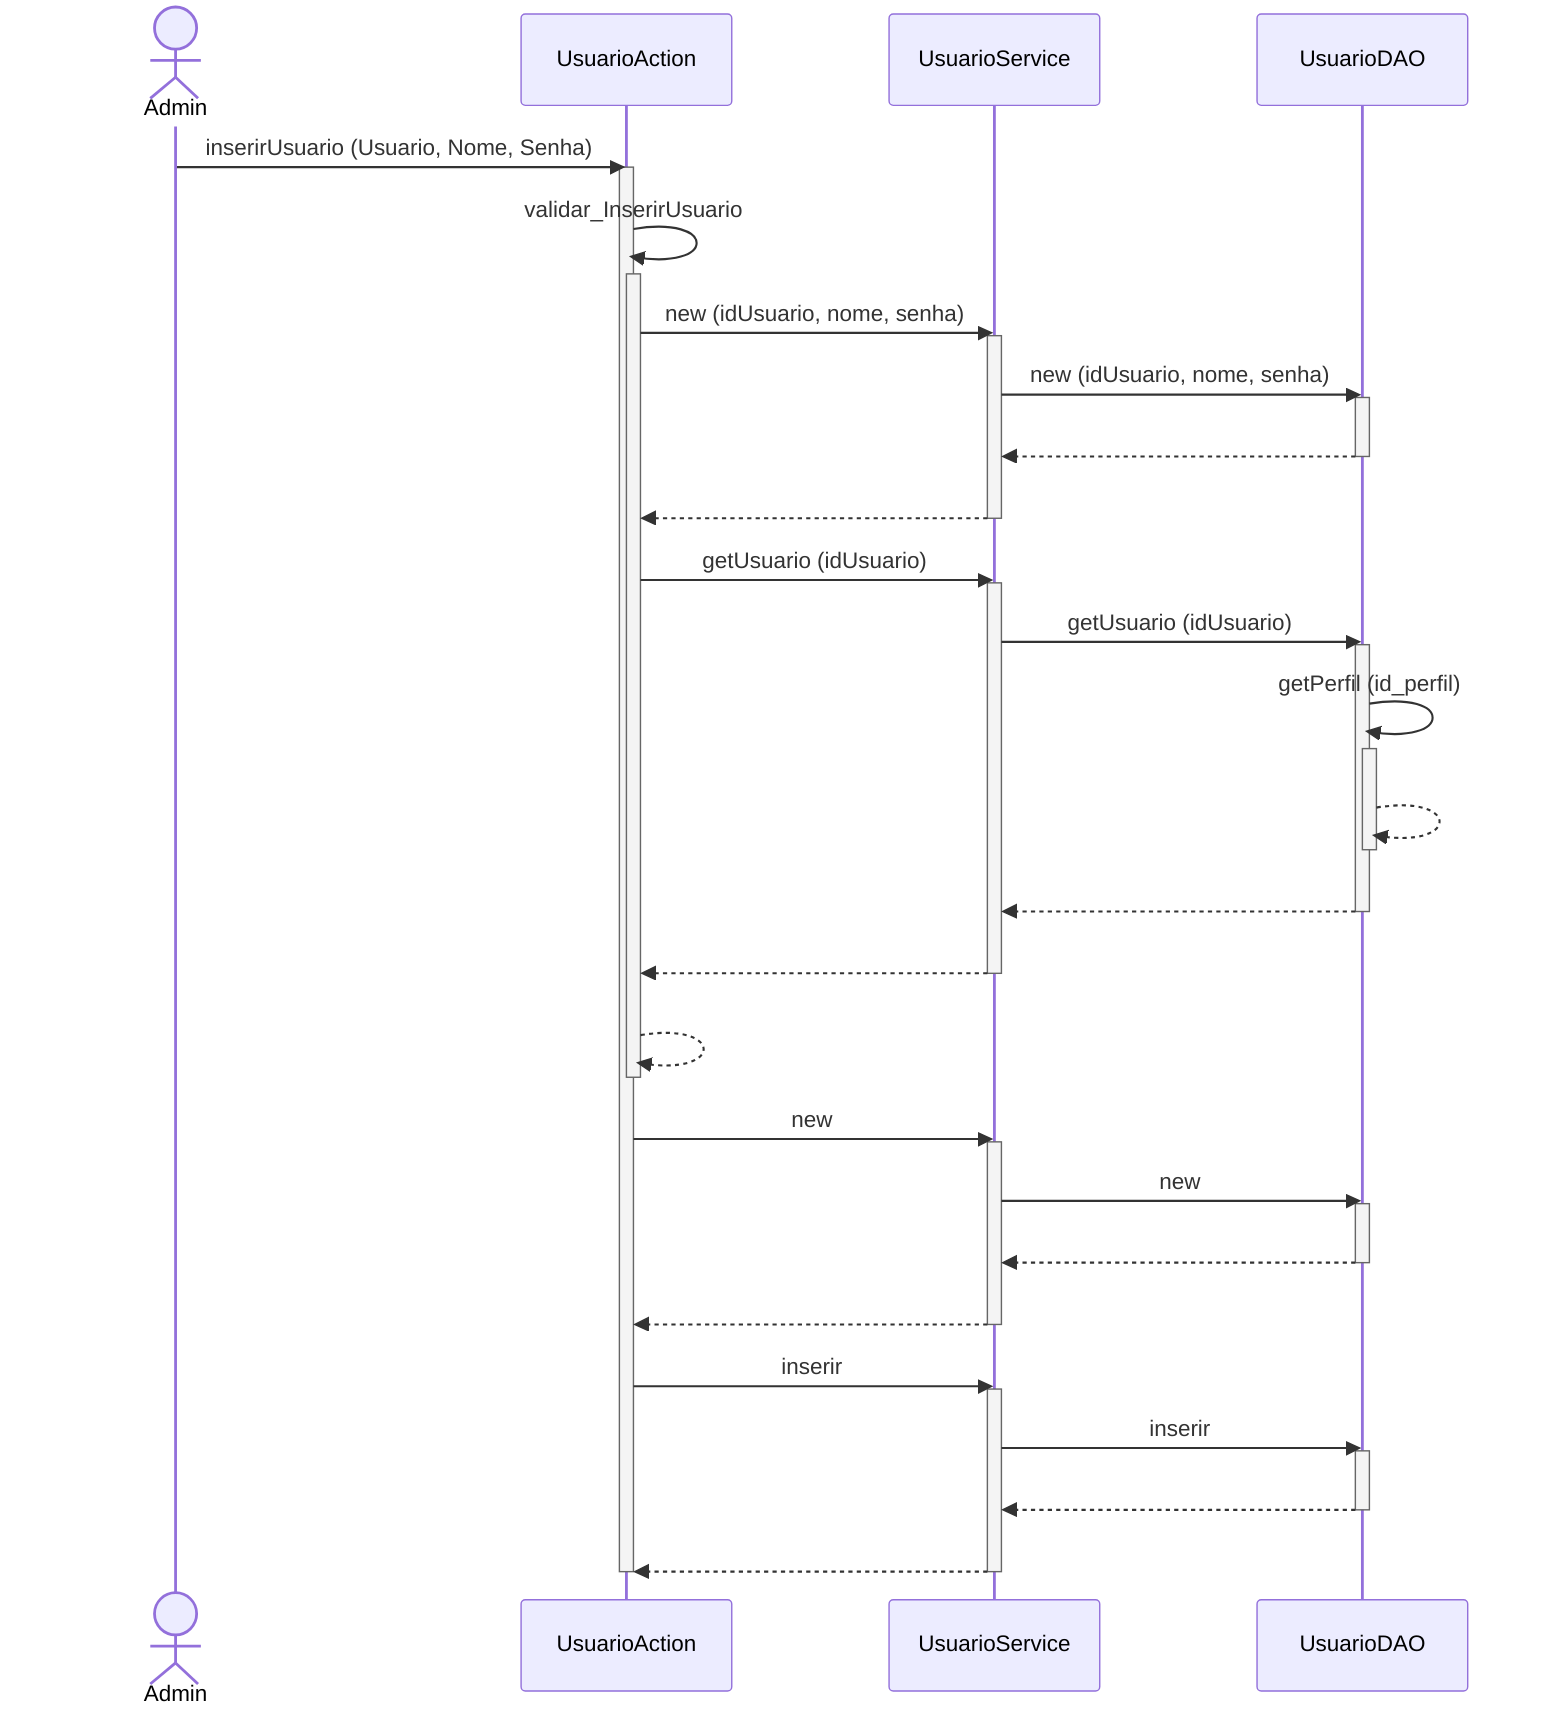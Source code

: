 sequenceDiagram
actor A as Admin
A ->> UsuarioAction : inserirUsuario (Usuario, Nome, Senha)
activate UsuarioAction
UsuarioAction ->> UsuarioAction : validar_InserirUsuario
activate UsuarioAction
UsuarioAction ->> UsuarioService : new (idUsuario, nome, senha)
activate UsuarioService
UsuarioService ->> UsuarioDAO : new (idUsuario, nome, senha)
activate UsuarioDAO
UsuarioDAO -->> UsuarioService : #32; 
deactivate UsuarioDAO
UsuarioService -->> UsuarioAction : #32; 
deactivate UsuarioService
UsuarioAction ->> UsuarioService : getUsuario (idUsuario)
activate UsuarioService
UsuarioService ->> UsuarioDAO : getUsuario (idUsuario)
activate UsuarioDAO
UsuarioDAO ->> UsuarioDAO : getPerfil (id_perfil) 
activate UsuarioDAO
UsuarioDAO -->> UsuarioDAO : #32; 
deactivate UsuarioDAO
UsuarioDAO -->> UsuarioService : #32; 
deactivate UsuarioDAO
UsuarioService -->> UsuarioAction : #32; 
deactivate UsuarioService
UsuarioAction -->> UsuarioAction : #32; 
deactivate UsuarioAction
UsuarioAction ->> UsuarioService : new
activate UsuarioService
UsuarioService ->> UsuarioDAO : new
activate UsuarioDAO
UsuarioDAO -->> UsuarioService : #32; 
deactivate UsuarioDAO
UsuarioService -->> UsuarioAction : #32; 
deactivate UsuarioService
UsuarioAction ->> UsuarioService : inserir
activate UsuarioService
UsuarioService ->> UsuarioDAO : inserir
activate UsuarioDAO
UsuarioDAO -->> UsuarioService : #32; 
deactivate UsuarioDAO
UsuarioService -->> UsuarioAction : #32; 
deactivate UsuarioService
deactivate UsuarioAction